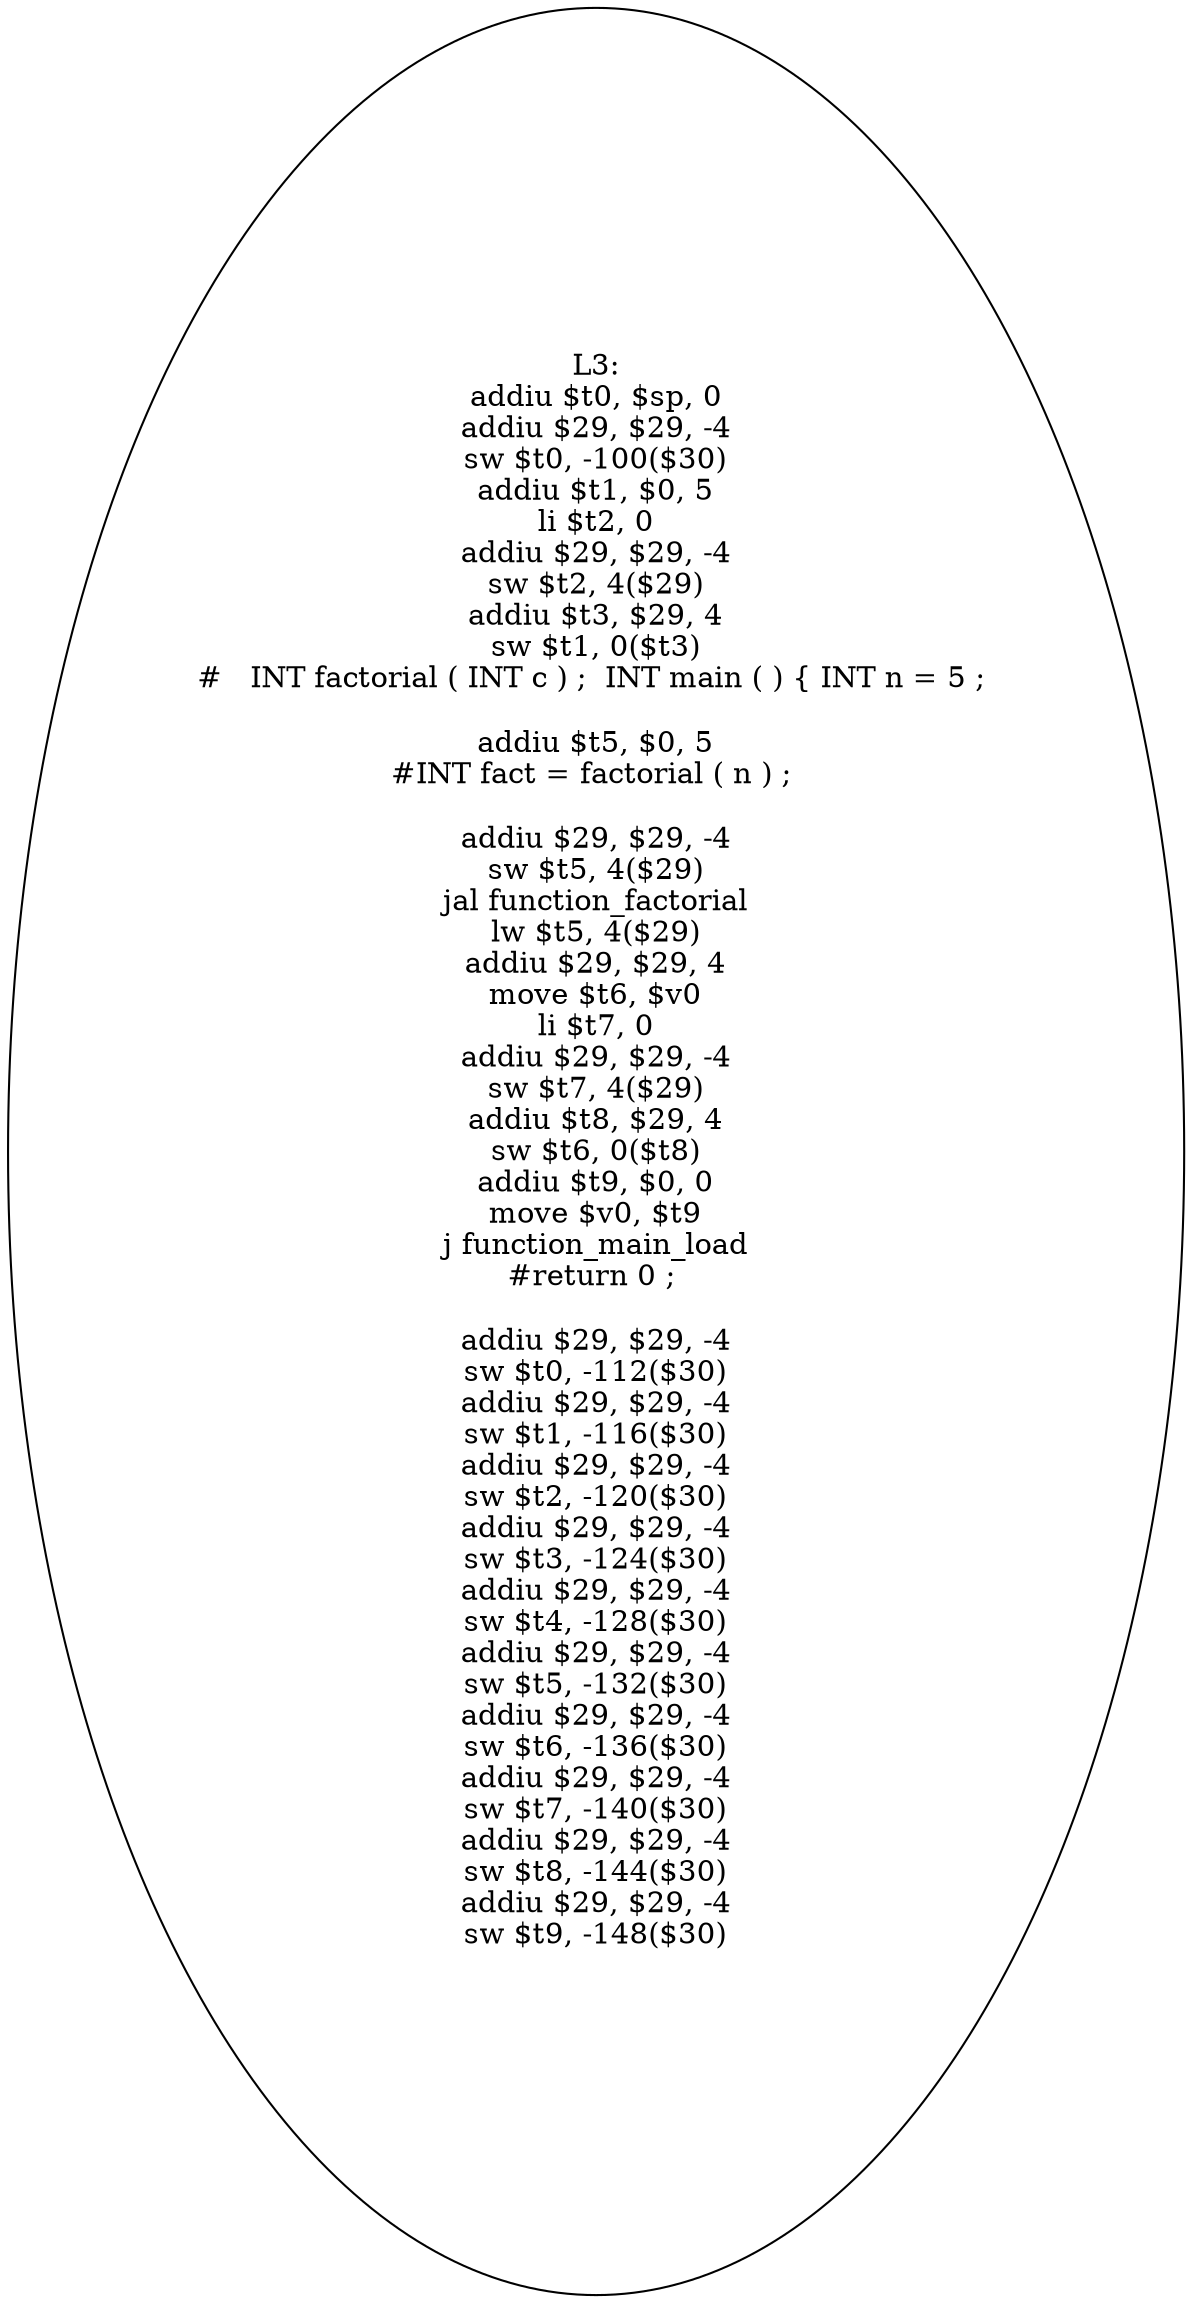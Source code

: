 digraph AST {
  "128810404362848" [label="L3:
addiu $t0, $sp, 0
addiu $29, $29, -4
sw $t0, -100($30)
addiu $t1, $0, 5
li $t2, 0
addiu $29, $29, -4
sw $t2, 4($29)
addiu $t3, $29, 4
sw $t1, 0($t3)
#   INT factorial ( INT c ) ;  INT main ( ) { INT n = 5 ; 

addiu $t5, $0, 5
#INT fact = factorial ( n ) ; 

addiu $29, $29, -4
sw $t5, 4($29)
jal function_factorial
lw $t5, 4($29)
addiu $29, $29, 4
move $t6, $v0
li $t7, 0
addiu $29, $29, -4
sw $t7, 4($29)
addiu $t8, $29, 4
sw $t6, 0($t8)
addiu $t9, $0, 0
move $v0, $t9
j function_main_load
#return 0 ; 

addiu $29, $29, -4
sw $t0, -112($30)
addiu $29, $29, -4
sw $t1, -116($30)
addiu $29, $29, -4
sw $t2, -120($30)
addiu $29, $29, -4
sw $t3, -124($30)
addiu $29, $29, -4
sw $t4, -128($30)
addiu $29, $29, -4
sw $t5, -132($30)
addiu $29, $29, -4
sw $t6, -136($30)
addiu $29, $29, -4
sw $t7, -140($30)
addiu $29, $29, -4
sw $t8, -144($30)
addiu $29, $29, -4
sw $t9, -148($30)
"];
}

